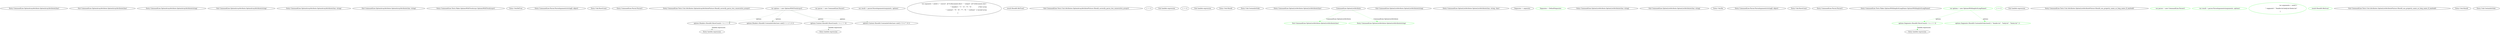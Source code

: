 digraph  {
n0 [cluster="CommandLine.OptionArrayAttribute.OptionArrayAttribute(char)", label="Entry CommandLine.OptionArrayAttribute.OptionArrayAttribute(char)", span="39-39"];
n1 [cluster="CommandLine.OptionArrayAttribute.OptionArrayAttribute(char)", label="Exit CommandLine.OptionArrayAttribute.OptionArrayAttribute(char)", span="39-39"];
n2 [cluster="CommandLine.OptionArrayAttribute.OptionArrayAttribute(string)", label="Entry CommandLine.OptionArrayAttribute.OptionArrayAttribute(string)", span="48-48"];
n3 [cluster="CommandLine.OptionArrayAttribute.OptionArrayAttribute(string)", label="Exit CommandLine.OptionArrayAttribute.OptionArrayAttribute(string)", span="48-48"];
n4 [cluster="CommandLine.OptionArrayAttribute.OptionArrayAttribute(char, string)", label="Entry CommandLine.OptionArrayAttribute.OptionArrayAttribute(char, string)", span="58-58"];
n5 [cluster="CommandLine.OptionArrayAttribute.OptionArrayAttribute(char, string)", label="Exit CommandLine.OptionArrayAttribute.OptionArrayAttribute(char, string)", span="58-58"];
m0_11 [cluster="CommandLine.Tests.Fakes.OptionsWithTwoArrays.OptionsWithTwoArrays()", file="OptionArrayAttributeFixture.cs", label="Entry CommandLine.Tests.Fakes.OptionsWithTwoArrays.OptionsWithTwoArrays()", span="2-2"];
m0_15 [cluster="Unk.BeTrue", file="OptionArrayAttributeFixture.cs", label="Entry Unk.BeTrue", span=""];
m0_13 [cluster="CommandLine.Parser.ParseArguments(string[], object)", file="OptionArrayAttributeFixture.cs", label="Entry CommandLine.Parser.ParseArguments(string[], object)", span="140-140"];
m0_16 [cluster="Unk.HaveCount", file="OptionArrayAttributeFixture.cs", label="Entry Unk.HaveCount", span=""];
m0_12 [cluster="CommandLine.Parser.Parser()", file="OptionArrayAttributeFixture.cs", label="Entry CommandLine.Parser.Parser()", span="54-54"];
m0_0 [cluster="CommandLine.Tests.Unit.Attributes.OptionArrayAttributeFixture.Should_correctly_parse_two_consecutive_arrays()", file="OptionArrayAttributeFixture.cs", label="Entry CommandLine.Tests.Unit.Attributes.OptionArrayAttributeFixture.Should_correctly_parse_two_consecutive_arrays()", span="16-16"];
m0_1 [cluster="CommandLine.Tests.Unit.Attributes.OptionArrayAttributeFixture.Should_correctly_parse_two_consecutive_arrays()", file="OptionArrayAttributeFixture.cs", label="var options = new OptionsWithTwoArrays()", span="19-19"];
m0_2 [cluster="CommandLine.Tests.Unit.Attributes.OptionArrayAttributeFixture.Should_correctly_parse_two_consecutive_arrays()", file="OptionArrayAttributeFixture.cs", label="var parser = new CommandLine.Parser()", span="20-20"];
m0_4 [cluster="CommandLine.Tests.Unit.Attributes.OptionArrayAttributeFixture.Should_correctly_parse_two_consecutive_arrays()", file="OptionArrayAttributeFixture.cs", label="var result = parser.ParseArguments(argumets, options)", span="27-27"];
m0_6 [cluster="CommandLine.Tests.Unit.Attributes.OptionArrayAttributeFixture.Should_correctly_parse_two_consecutive_arrays()", file="OptionArrayAttributeFixture.cs", label="options.Headers.Should().HaveCount(c => c == 4)", span="31-31"];
m0_7 [cluster="CommandLine.Tests.Unit.Attributes.OptionArrayAttributeFixture.Should_correctly_parse_two_consecutive_arrays()", file="OptionArrayAttributeFixture.cs", label="options.Headers.Should().ContainInOrder(new uint[] { 1, 2, 3, 4 })", span="32-32"];
m0_8 [cluster="CommandLine.Tests.Unit.Attributes.OptionArrayAttributeFixture.Should_correctly_parse_two_consecutive_arrays()", file="OptionArrayAttributeFixture.cs", label="options.Content.Should().HaveCount(c => c == 4)", span="33-33"];
m0_9 [cluster="CommandLine.Tests.Unit.Attributes.OptionArrayAttributeFixture.Should_correctly_parse_two_consecutive_arrays()", file="OptionArrayAttributeFixture.cs", label="options.Content.Should().ContainInOrder(new uint[] { 5, 6, 7, 8 })", span="34-34"];
m0_3 [cluster="CommandLine.Tests.Unit.Attributes.OptionArrayAttributeFixture.Should_correctly_parse_two_consecutive_arrays()", file="OptionArrayAttributeFixture.cs", label="var argumets = new[] { ''--source'', @''d:/document.docx'', ''--output'', @''d:/document.xlsx'',\r\n                    ''--headers'', ''1'', ''2'', ''3'', ''4'',              // first array\r\n                    ''--content'', ''5'', ''6'', ''7'', ''8'', ''--verbose''  // second array\r\n                }", span="21-24"];
m0_5 [cluster="CommandLine.Tests.Unit.Attributes.OptionArrayAttributeFixture.Should_correctly_parse_two_consecutive_arrays()", file="OptionArrayAttributeFixture.cs", label="result.Should().BeTrue()", span="30-30"];
m0_10 [cluster="CommandLine.Tests.Unit.Attributes.OptionArrayAttributeFixture.Should_correctly_parse_two_consecutive_arrays()", file="OptionArrayAttributeFixture.cs", label="Exit CommandLine.Tests.Unit.Attributes.OptionArrayAttributeFixture.Should_correctly_parse_two_consecutive_arrays()", span="16-16"];
m0_21 [cluster="lambda expression", file="OptionArrayAttributeFixture.cs", label="Entry lambda expression", span="33-33"];
m0_18 [cluster="lambda expression", file="OptionArrayAttributeFixture.cs", label="Entry lambda expression", span="31-31"];
m0_19 [cluster="lambda expression", file="OptionArrayAttributeFixture.cs", label="c == 4", span="31-31"];
m0_20 [cluster="lambda expression", file="OptionArrayAttributeFixture.cs", label="Exit lambda expression", span="31-31"];
m0_22 [cluster="lambda expression", file="OptionArrayAttributeFixture.cs", label="c == 4", span="33-33"];
m0_23 [cluster="lambda expression", file="OptionArrayAttributeFixture.cs", label="Exit lambda expression", span="33-33"];
m0_14 [cluster="Unk.Should", file="OptionArrayAttributeFixture.cs", label="Entry Unk.Should", span=""];
m0_17 [cluster="Unk.ContainInOrder", file="OptionArrayAttributeFixture.cs", label="Entry Unk.ContainInOrder", span=""];
m1_0 [cluster="CommandLine.OptionListAttribute.OptionListAttribute(char)", file="OptionListAttribute.cs", label="Entry CommandLine.OptionListAttribute.OptionListAttribute(char)", span="42-42"];
m1_1 [cluster="CommandLine.OptionListAttribute.OptionListAttribute(char)", color=green, community=0, file="OptionListAttribute.cs", label="Exit CommandLine.OptionListAttribute.OptionListAttribute(char)", prediction=0, span="42-42"];
m1_2 [cluster="CommandLine.OptionListAttribute.OptionListAttribute(string)", color=green, community=0, file="OptionListAttribute.cs", label="Entry CommandLine.OptionListAttribute.OptionListAttribute(string)", prediction=0, span="51-51"];
m1_3 [cluster="CommandLine.OptionListAttribute.OptionListAttribute(string)", file="OptionListAttribute.cs", label="Exit CommandLine.OptionListAttribute.OptionListAttribute(string)", span="51-51"];
m1_7 [cluster="CommandLine.OptionListAttribute.OptionListAttribute(char, string, char)", file="OptionListAttribute.cs", label="Entry CommandLine.OptionListAttribute.OptionListAttribute(char, string, char)", span="73-73"];
m1_8 [cluster="CommandLine.OptionListAttribute.OptionListAttribute(char, string, char)", file="OptionListAttribute.cs", label="Separator = separator", span="76-76"];
m1_9 [cluster="CommandLine.OptionListAttribute.OptionListAttribute(char, string)", color=green, community=0, file="OptionListAttribute.cs", label="Separator = DefaultSeparator", prediction=2, span="77-77"];
m1_4 [cluster="CommandLine.OptionListAttribute.OptionListAttribute(char, string)", file="OptionListAttribute.cs", label="Entry CommandLine.OptionListAttribute.OptionListAttribute(char, string)", span="61-61"];
m1_6 [cluster="CommandLine.OptionListAttribute.OptionListAttribute(char, string)", file="OptionListAttribute.cs", label="Exit CommandLine.OptionListAttribute.OptionListAttribute(char, string)", span="61-61"];
m1_10 [file="OptionListAttribute.cs", label="CommandLine.OptionListAttribute", span=""];
m2_13 [cluster="Unk.Be", file="OptionListAttributeFixture.cs", label="Entry Unk.Be", span=""];
m2_11 [cluster="CommandLine.Parser.ParseArguments(string[], object)", file="OptionListAttributeFixture.cs", label="Entry CommandLine.Parser.ParseArguments(string[], object)", span="140-140"];
m2_14 [cluster="Unk.HaveCount", file="OptionListAttributeFixture.cs", label="Entry Unk.HaveCount", span=""];
m2_10 [cluster="CommandLine.Parser.Parser()", file="OptionListAttributeFixture.cs", label="Entry CommandLine.Parser.Parser()", span="54-54"];
m2_9 [cluster="CommandLine.Tests.Fakes.OptionsWithImplicitLongName.OptionsWithImplicitLongName()", file="OptionListAttributeFixture.cs", label="Entry CommandLine.Tests.Fakes.OptionsWithImplicitLongName.OptionsWithImplicitLongName()", span="4-4"];
m2_16 [cluster="lambda expression", file="OptionListAttributeFixture.cs", label="Entry lambda expression", span="30-30"];
m2_17 [cluster="lambda expression", color=green, community=0, file="OptionListAttributeFixture.cs", label="c == 3", prediction=3, span="30-30"];
m2_18 [cluster="lambda expression", file="OptionListAttributeFixture.cs", label="Exit lambda expression", span="30-30"];
m2_0 [cluster="CommandLine.Tests.Unit.Attributes.OptionListAttributeFixture.Should_use_property_name_as_long_name_if_omitted()", file="OptionListAttributeFixture.cs", label="Entry CommandLine.Tests.Unit.Attributes.OptionListAttributeFixture.Should_use_property_name_as_long_name_if_omitted()", span="16-16"];
m2_1 [cluster="CommandLine.Tests.Unit.Attributes.OptionListAttributeFixture.Should_use_property_name_as_long_name_if_omitted()", color=green, community=0, file="OptionListAttributeFixture.cs", label="var options = new OptionsWithImplicitLongName()", prediction=4, span="19-19"];
m2_2 [cluster="CommandLine.Tests.Unit.Attributes.OptionListAttributeFixture.Should_use_property_name_as_long_name_if_omitted()", color=green, community=0, file="OptionListAttributeFixture.cs", label="var parser = new CommandLine.Parser()", prediction=5, span="20-20"];
m2_4 [cluster="CommandLine.Tests.Unit.Attributes.OptionListAttributeFixture.Should_use_property_name_as_long_name_if_omitted()", color=green, community=0, file="OptionListAttributeFixture.cs", label="var result = parser.ParseArguments(arguments, options)", prediction=6, span="26-26"];
m2_6 [cluster="CommandLine.Tests.Unit.Attributes.OptionListAttributeFixture.Should_use_property_name_as_long_name_if_omitted()", color=green, community=0, file="OptionListAttributeFixture.cs", label="options.Segments.Should().HaveCount(c => c == 3)", prediction=4, span="30-30"];
m2_7 [cluster="CommandLine.Tests.Unit.Attributes.OptionListAttributeFixture.Should_use_property_name_as_long_name_if_omitted()", color=green, community=0, file="OptionListAttributeFixture.cs", label="options.Segments.Should().ContainInOrder(new[] { ''header.txt'', ''body.txt'', ''footer.txt'' })", prediction=4, span="31-31"];
m2_3 [cluster="CommandLine.Tests.Unit.Attributes.OptionListAttributeFixture.Should_use_property_name_as_long_name_if_omitted()", color=green, community=1, file="OptionListAttributeFixture.cs", label="var arguments = new[] {\r\n                ''--segments'', ''header.txt:body.txt:footer.txt''\r\n            }", prediction=9, span="21-23"];
m2_5 [cluster="CommandLine.Tests.Unit.Attributes.OptionListAttributeFixture.Should_use_property_name_as_long_name_if_omitted()", color=green, community=0, file="OptionListAttributeFixture.cs", label="result.Should().Be(true)", prediction=10, span="29-29"];
m2_8 [cluster="CommandLine.Tests.Unit.Attributes.OptionListAttributeFixture.Should_use_property_name_as_long_name_if_omitted()", file="OptionListAttributeFixture.cs", label="Exit CommandLine.Tests.Unit.Attributes.OptionListAttributeFixture.Should_use_property_name_as_long_name_if_omitted()", span="16-16"];
m2_12 [cluster="Unk.Should", file="OptionListAttributeFixture.cs", label="Entry Unk.Should", span=""];
m2_15 [cluster="Unk.ContainInOrder", file="OptionListAttributeFixture.cs", label="Entry Unk.ContainInOrder", span=""];
m0_1 -> m0_6  [color=darkseagreen4, key=1, label=options, style=dashed];
m0_1 -> m0_7  [color=darkseagreen4, key=1, label=options, style=dashed];
m0_1 -> m0_8  [color=darkseagreen4, key=1, label=options, style=dashed];
m0_1 -> m0_9  [color=darkseagreen4, key=1, label=options, style=dashed];
m0_6 -> m0_18  [color=darkseagreen4, key=1, label="lambda expression", style=dashed];
m0_8 -> m0_21  [color=darkseagreen4, key=1, label="lambda expression", style=dashed];
m1_10 -> m1_1  [color=green, key=1, label="CommandLine.OptionListAttribute", style=dashed];
m1_10 -> m1_2  [color=green, key=1, label="CommandLine.OptionListAttribute", style=dashed];
m2_1 -> m2_6  [color=green, key=1, label=options, style=dashed];
m2_1 -> m2_7  [color=green, key=1, label=options, style=dashed];
m2_6 -> m2_16  [color=green, key=1, label="lambda expression", style=dashed];
}
